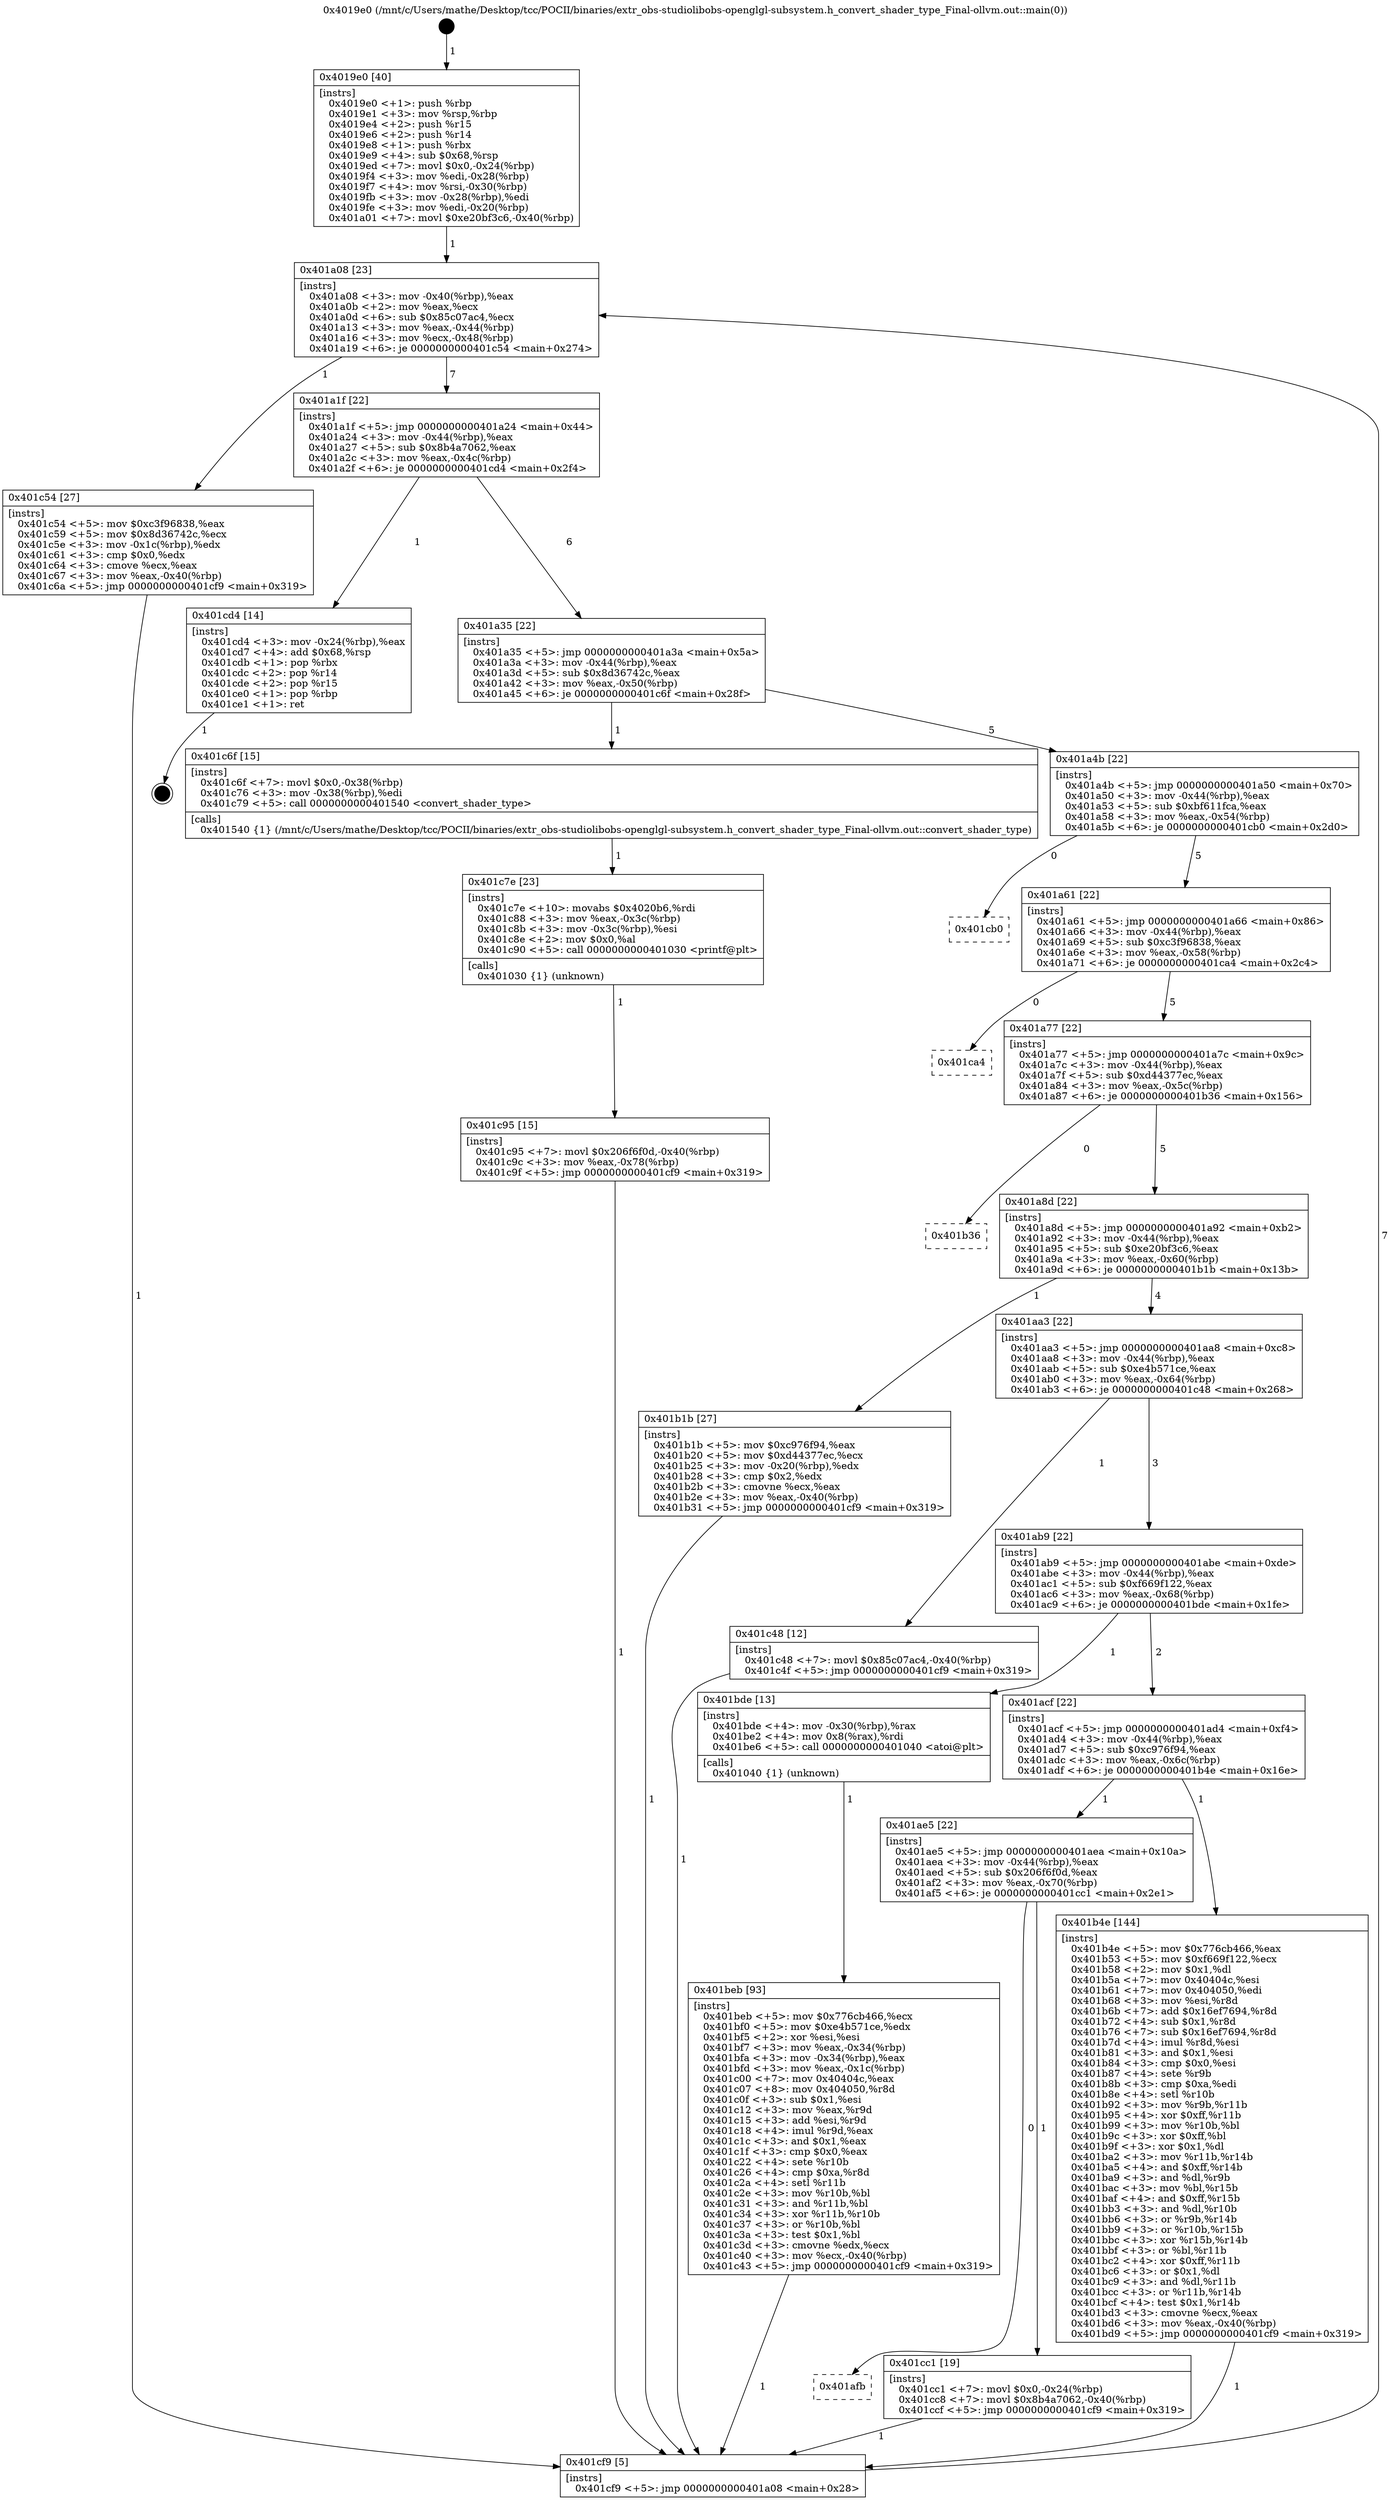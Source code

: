 digraph "0x4019e0" {
  label = "0x4019e0 (/mnt/c/Users/mathe/Desktop/tcc/POCII/binaries/extr_obs-studiolibobs-openglgl-subsystem.h_convert_shader_type_Final-ollvm.out::main(0))"
  labelloc = "t"
  node[shape=record]

  Entry [label="",width=0.3,height=0.3,shape=circle,fillcolor=black,style=filled]
  "0x401a08" [label="{
     0x401a08 [23]\l
     | [instrs]\l
     &nbsp;&nbsp;0x401a08 \<+3\>: mov -0x40(%rbp),%eax\l
     &nbsp;&nbsp;0x401a0b \<+2\>: mov %eax,%ecx\l
     &nbsp;&nbsp;0x401a0d \<+6\>: sub $0x85c07ac4,%ecx\l
     &nbsp;&nbsp;0x401a13 \<+3\>: mov %eax,-0x44(%rbp)\l
     &nbsp;&nbsp;0x401a16 \<+3\>: mov %ecx,-0x48(%rbp)\l
     &nbsp;&nbsp;0x401a19 \<+6\>: je 0000000000401c54 \<main+0x274\>\l
  }"]
  "0x401c54" [label="{
     0x401c54 [27]\l
     | [instrs]\l
     &nbsp;&nbsp;0x401c54 \<+5\>: mov $0xc3f96838,%eax\l
     &nbsp;&nbsp;0x401c59 \<+5\>: mov $0x8d36742c,%ecx\l
     &nbsp;&nbsp;0x401c5e \<+3\>: mov -0x1c(%rbp),%edx\l
     &nbsp;&nbsp;0x401c61 \<+3\>: cmp $0x0,%edx\l
     &nbsp;&nbsp;0x401c64 \<+3\>: cmove %ecx,%eax\l
     &nbsp;&nbsp;0x401c67 \<+3\>: mov %eax,-0x40(%rbp)\l
     &nbsp;&nbsp;0x401c6a \<+5\>: jmp 0000000000401cf9 \<main+0x319\>\l
  }"]
  "0x401a1f" [label="{
     0x401a1f [22]\l
     | [instrs]\l
     &nbsp;&nbsp;0x401a1f \<+5\>: jmp 0000000000401a24 \<main+0x44\>\l
     &nbsp;&nbsp;0x401a24 \<+3\>: mov -0x44(%rbp),%eax\l
     &nbsp;&nbsp;0x401a27 \<+5\>: sub $0x8b4a7062,%eax\l
     &nbsp;&nbsp;0x401a2c \<+3\>: mov %eax,-0x4c(%rbp)\l
     &nbsp;&nbsp;0x401a2f \<+6\>: je 0000000000401cd4 \<main+0x2f4\>\l
  }"]
  Exit [label="",width=0.3,height=0.3,shape=circle,fillcolor=black,style=filled,peripheries=2]
  "0x401cd4" [label="{
     0x401cd4 [14]\l
     | [instrs]\l
     &nbsp;&nbsp;0x401cd4 \<+3\>: mov -0x24(%rbp),%eax\l
     &nbsp;&nbsp;0x401cd7 \<+4\>: add $0x68,%rsp\l
     &nbsp;&nbsp;0x401cdb \<+1\>: pop %rbx\l
     &nbsp;&nbsp;0x401cdc \<+2\>: pop %r14\l
     &nbsp;&nbsp;0x401cde \<+2\>: pop %r15\l
     &nbsp;&nbsp;0x401ce0 \<+1\>: pop %rbp\l
     &nbsp;&nbsp;0x401ce1 \<+1\>: ret\l
  }"]
  "0x401a35" [label="{
     0x401a35 [22]\l
     | [instrs]\l
     &nbsp;&nbsp;0x401a35 \<+5\>: jmp 0000000000401a3a \<main+0x5a\>\l
     &nbsp;&nbsp;0x401a3a \<+3\>: mov -0x44(%rbp),%eax\l
     &nbsp;&nbsp;0x401a3d \<+5\>: sub $0x8d36742c,%eax\l
     &nbsp;&nbsp;0x401a42 \<+3\>: mov %eax,-0x50(%rbp)\l
     &nbsp;&nbsp;0x401a45 \<+6\>: je 0000000000401c6f \<main+0x28f\>\l
  }"]
  "0x401afb" [label="{
     0x401afb\l
  }", style=dashed]
  "0x401c6f" [label="{
     0x401c6f [15]\l
     | [instrs]\l
     &nbsp;&nbsp;0x401c6f \<+7\>: movl $0x0,-0x38(%rbp)\l
     &nbsp;&nbsp;0x401c76 \<+3\>: mov -0x38(%rbp),%edi\l
     &nbsp;&nbsp;0x401c79 \<+5\>: call 0000000000401540 \<convert_shader_type\>\l
     | [calls]\l
     &nbsp;&nbsp;0x401540 \{1\} (/mnt/c/Users/mathe/Desktop/tcc/POCII/binaries/extr_obs-studiolibobs-openglgl-subsystem.h_convert_shader_type_Final-ollvm.out::convert_shader_type)\l
  }"]
  "0x401a4b" [label="{
     0x401a4b [22]\l
     | [instrs]\l
     &nbsp;&nbsp;0x401a4b \<+5\>: jmp 0000000000401a50 \<main+0x70\>\l
     &nbsp;&nbsp;0x401a50 \<+3\>: mov -0x44(%rbp),%eax\l
     &nbsp;&nbsp;0x401a53 \<+5\>: sub $0xbf611fca,%eax\l
     &nbsp;&nbsp;0x401a58 \<+3\>: mov %eax,-0x54(%rbp)\l
     &nbsp;&nbsp;0x401a5b \<+6\>: je 0000000000401cb0 \<main+0x2d0\>\l
  }"]
  "0x401cc1" [label="{
     0x401cc1 [19]\l
     | [instrs]\l
     &nbsp;&nbsp;0x401cc1 \<+7\>: movl $0x0,-0x24(%rbp)\l
     &nbsp;&nbsp;0x401cc8 \<+7\>: movl $0x8b4a7062,-0x40(%rbp)\l
     &nbsp;&nbsp;0x401ccf \<+5\>: jmp 0000000000401cf9 \<main+0x319\>\l
  }"]
  "0x401cb0" [label="{
     0x401cb0\l
  }", style=dashed]
  "0x401a61" [label="{
     0x401a61 [22]\l
     | [instrs]\l
     &nbsp;&nbsp;0x401a61 \<+5\>: jmp 0000000000401a66 \<main+0x86\>\l
     &nbsp;&nbsp;0x401a66 \<+3\>: mov -0x44(%rbp),%eax\l
     &nbsp;&nbsp;0x401a69 \<+5\>: sub $0xc3f96838,%eax\l
     &nbsp;&nbsp;0x401a6e \<+3\>: mov %eax,-0x58(%rbp)\l
     &nbsp;&nbsp;0x401a71 \<+6\>: je 0000000000401ca4 \<main+0x2c4\>\l
  }"]
  "0x401c95" [label="{
     0x401c95 [15]\l
     | [instrs]\l
     &nbsp;&nbsp;0x401c95 \<+7\>: movl $0x206f6f0d,-0x40(%rbp)\l
     &nbsp;&nbsp;0x401c9c \<+3\>: mov %eax,-0x78(%rbp)\l
     &nbsp;&nbsp;0x401c9f \<+5\>: jmp 0000000000401cf9 \<main+0x319\>\l
  }"]
  "0x401ca4" [label="{
     0x401ca4\l
  }", style=dashed]
  "0x401a77" [label="{
     0x401a77 [22]\l
     | [instrs]\l
     &nbsp;&nbsp;0x401a77 \<+5\>: jmp 0000000000401a7c \<main+0x9c\>\l
     &nbsp;&nbsp;0x401a7c \<+3\>: mov -0x44(%rbp),%eax\l
     &nbsp;&nbsp;0x401a7f \<+5\>: sub $0xd44377ec,%eax\l
     &nbsp;&nbsp;0x401a84 \<+3\>: mov %eax,-0x5c(%rbp)\l
     &nbsp;&nbsp;0x401a87 \<+6\>: je 0000000000401b36 \<main+0x156\>\l
  }"]
  "0x401c7e" [label="{
     0x401c7e [23]\l
     | [instrs]\l
     &nbsp;&nbsp;0x401c7e \<+10\>: movabs $0x4020b6,%rdi\l
     &nbsp;&nbsp;0x401c88 \<+3\>: mov %eax,-0x3c(%rbp)\l
     &nbsp;&nbsp;0x401c8b \<+3\>: mov -0x3c(%rbp),%esi\l
     &nbsp;&nbsp;0x401c8e \<+2\>: mov $0x0,%al\l
     &nbsp;&nbsp;0x401c90 \<+5\>: call 0000000000401030 \<printf@plt\>\l
     | [calls]\l
     &nbsp;&nbsp;0x401030 \{1\} (unknown)\l
  }"]
  "0x401b36" [label="{
     0x401b36\l
  }", style=dashed]
  "0x401a8d" [label="{
     0x401a8d [22]\l
     | [instrs]\l
     &nbsp;&nbsp;0x401a8d \<+5\>: jmp 0000000000401a92 \<main+0xb2\>\l
     &nbsp;&nbsp;0x401a92 \<+3\>: mov -0x44(%rbp),%eax\l
     &nbsp;&nbsp;0x401a95 \<+5\>: sub $0xe20bf3c6,%eax\l
     &nbsp;&nbsp;0x401a9a \<+3\>: mov %eax,-0x60(%rbp)\l
     &nbsp;&nbsp;0x401a9d \<+6\>: je 0000000000401b1b \<main+0x13b\>\l
  }"]
  "0x401beb" [label="{
     0x401beb [93]\l
     | [instrs]\l
     &nbsp;&nbsp;0x401beb \<+5\>: mov $0x776cb466,%ecx\l
     &nbsp;&nbsp;0x401bf0 \<+5\>: mov $0xe4b571ce,%edx\l
     &nbsp;&nbsp;0x401bf5 \<+2\>: xor %esi,%esi\l
     &nbsp;&nbsp;0x401bf7 \<+3\>: mov %eax,-0x34(%rbp)\l
     &nbsp;&nbsp;0x401bfa \<+3\>: mov -0x34(%rbp),%eax\l
     &nbsp;&nbsp;0x401bfd \<+3\>: mov %eax,-0x1c(%rbp)\l
     &nbsp;&nbsp;0x401c00 \<+7\>: mov 0x40404c,%eax\l
     &nbsp;&nbsp;0x401c07 \<+8\>: mov 0x404050,%r8d\l
     &nbsp;&nbsp;0x401c0f \<+3\>: sub $0x1,%esi\l
     &nbsp;&nbsp;0x401c12 \<+3\>: mov %eax,%r9d\l
     &nbsp;&nbsp;0x401c15 \<+3\>: add %esi,%r9d\l
     &nbsp;&nbsp;0x401c18 \<+4\>: imul %r9d,%eax\l
     &nbsp;&nbsp;0x401c1c \<+3\>: and $0x1,%eax\l
     &nbsp;&nbsp;0x401c1f \<+3\>: cmp $0x0,%eax\l
     &nbsp;&nbsp;0x401c22 \<+4\>: sete %r10b\l
     &nbsp;&nbsp;0x401c26 \<+4\>: cmp $0xa,%r8d\l
     &nbsp;&nbsp;0x401c2a \<+4\>: setl %r11b\l
     &nbsp;&nbsp;0x401c2e \<+3\>: mov %r10b,%bl\l
     &nbsp;&nbsp;0x401c31 \<+3\>: and %r11b,%bl\l
     &nbsp;&nbsp;0x401c34 \<+3\>: xor %r11b,%r10b\l
     &nbsp;&nbsp;0x401c37 \<+3\>: or %r10b,%bl\l
     &nbsp;&nbsp;0x401c3a \<+3\>: test $0x1,%bl\l
     &nbsp;&nbsp;0x401c3d \<+3\>: cmovne %edx,%ecx\l
     &nbsp;&nbsp;0x401c40 \<+3\>: mov %ecx,-0x40(%rbp)\l
     &nbsp;&nbsp;0x401c43 \<+5\>: jmp 0000000000401cf9 \<main+0x319\>\l
  }"]
  "0x401b1b" [label="{
     0x401b1b [27]\l
     | [instrs]\l
     &nbsp;&nbsp;0x401b1b \<+5\>: mov $0xc976f94,%eax\l
     &nbsp;&nbsp;0x401b20 \<+5\>: mov $0xd44377ec,%ecx\l
     &nbsp;&nbsp;0x401b25 \<+3\>: mov -0x20(%rbp),%edx\l
     &nbsp;&nbsp;0x401b28 \<+3\>: cmp $0x2,%edx\l
     &nbsp;&nbsp;0x401b2b \<+3\>: cmovne %ecx,%eax\l
     &nbsp;&nbsp;0x401b2e \<+3\>: mov %eax,-0x40(%rbp)\l
     &nbsp;&nbsp;0x401b31 \<+5\>: jmp 0000000000401cf9 \<main+0x319\>\l
  }"]
  "0x401aa3" [label="{
     0x401aa3 [22]\l
     | [instrs]\l
     &nbsp;&nbsp;0x401aa3 \<+5\>: jmp 0000000000401aa8 \<main+0xc8\>\l
     &nbsp;&nbsp;0x401aa8 \<+3\>: mov -0x44(%rbp),%eax\l
     &nbsp;&nbsp;0x401aab \<+5\>: sub $0xe4b571ce,%eax\l
     &nbsp;&nbsp;0x401ab0 \<+3\>: mov %eax,-0x64(%rbp)\l
     &nbsp;&nbsp;0x401ab3 \<+6\>: je 0000000000401c48 \<main+0x268\>\l
  }"]
  "0x401cf9" [label="{
     0x401cf9 [5]\l
     | [instrs]\l
     &nbsp;&nbsp;0x401cf9 \<+5\>: jmp 0000000000401a08 \<main+0x28\>\l
  }"]
  "0x4019e0" [label="{
     0x4019e0 [40]\l
     | [instrs]\l
     &nbsp;&nbsp;0x4019e0 \<+1\>: push %rbp\l
     &nbsp;&nbsp;0x4019e1 \<+3\>: mov %rsp,%rbp\l
     &nbsp;&nbsp;0x4019e4 \<+2\>: push %r15\l
     &nbsp;&nbsp;0x4019e6 \<+2\>: push %r14\l
     &nbsp;&nbsp;0x4019e8 \<+1\>: push %rbx\l
     &nbsp;&nbsp;0x4019e9 \<+4\>: sub $0x68,%rsp\l
     &nbsp;&nbsp;0x4019ed \<+7\>: movl $0x0,-0x24(%rbp)\l
     &nbsp;&nbsp;0x4019f4 \<+3\>: mov %edi,-0x28(%rbp)\l
     &nbsp;&nbsp;0x4019f7 \<+4\>: mov %rsi,-0x30(%rbp)\l
     &nbsp;&nbsp;0x4019fb \<+3\>: mov -0x28(%rbp),%edi\l
     &nbsp;&nbsp;0x4019fe \<+3\>: mov %edi,-0x20(%rbp)\l
     &nbsp;&nbsp;0x401a01 \<+7\>: movl $0xe20bf3c6,-0x40(%rbp)\l
  }"]
  "0x401ae5" [label="{
     0x401ae5 [22]\l
     | [instrs]\l
     &nbsp;&nbsp;0x401ae5 \<+5\>: jmp 0000000000401aea \<main+0x10a\>\l
     &nbsp;&nbsp;0x401aea \<+3\>: mov -0x44(%rbp),%eax\l
     &nbsp;&nbsp;0x401aed \<+5\>: sub $0x206f6f0d,%eax\l
     &nbsp;&nbsp;0x401af2 \<+3\>: mov %eax,-0x70(%rbp)\l
     &nbsp;&nbsp;0x401af5 \<+6\>: je 0000000000401cc1 \<main+0x2e1\>\l
  }"]
  "0x401c48" [label="{
     0x401c48 [12]\l
     | [instrs]\l
     &nbsp;&nbsp;0x401c48 \<+7\>: movl $0x85c07ac4,-0x40(%rbp)\l
     &nbsp;&nbsp;0x401c4f \<+5\>: jmp 0000000000401cf9 \<main+0x319\>\l
  }"]
  "0x401ab9" [label="{
     0x401ab9 [22]\l
     | [instrs]\l
     &nbsp;&nbsp;0x401ab9 \<+5\>: jmp 0000000000401abe \<main+0xde\>\l
     &nbsp;&nbsp;0x401abe \<+3\>: mov -0x44(%rbp),%eax\l
     &nbsp;&nbsp;0x401ac1 \<+5\>: sub $0xf669f122,%eax\l
     &nbsp;&nbsp;0x401ac6 \<+3\>: mov %eax,-0x68(%rbp)\l
     &nbsp;&nbsp;0x401ac9 \<+6\>: je 0000000000401bde \<main+0x1fe\>\l
  }"]
  "0x401b4e" [label="{
     0x401b4e [144]\l
     | [instrs]\l
     &nbsp;&nbsp;0x401b4e \<+5\>: mov $0x776cb466,%eax\l
     &nbsp;&nbsp;0x401b53 \<+5\>: mov $0xf669f122,%ecx\l
     &nbsp;&nbsp;0x401b58 \<+2\>: mov $0x1,%dl\l
     &nbsp;&nbsp;0x401b5a \<+7\>: mov 0x40404c,%esi\l
     &nbsp;&nbsp;0x401b61 \<+7\>: mov 0x404050,%edi\l
     &nbsp;&nbsp;0x401b68 \<+3\>: mov %esi,%r8d\l
     &nbsp;&nbsp;0x401b6b \<+7\>: add $0x16ef7694,%r8d\l
     &nbsp;&nbsp;0x401b72 \<+4\>: sub $0x1,%r8d\l
     &nbsp;&nbsp;0x401b76 \<+7\>: sub $0x16ef7694,%r8d\l
     &nbsp;&nbsp;0x401b7d \<+4\>: imul %r8d,%esi\l
     &nbsp;&nbsp;0x401b81 \<+3\>: and $0x1,%esi\l
     &nbsp;&nbsp;0x401b84 \<+3\>: cmp $0x0,%esi\l
     &nbsp;&nbsp;0x401b87 \<+4\>: sete %r9b\l
     &nbsp;&nbsp;0x401b8b \<+3\>: cmp $0xa,%edi\l
     &nbsp;&nbsp;0x401b8e \<+4\>: setl %r10b\l
     &nbsp;&nbsp;0x401b92 \<+3\>: mov %r9b,%r11b\l
     &nbsp;&nbsp;0x401b95 \<+4\>: xor $0xff,%r11b\l
     &nbsp;&nbsp;0x401b99 \<+3\>: mov %r10b,%bl\l
     &nbsp;&nbsp;0x401b9c \<+3\>: xor $0xff,%bl\l
     &nbsp;&nbsp;0x401b9f \<+3\>: xor $0x1,%dl\l
     &nbsp;&nbsp;0x401ba2 \<+3\>: mov %r11b,%r14b\l
     &nbsp;&nbsp;0x401ba5 \<+4\>: and $0xff,%r14b\l
     &nbsp;&nbsp;0x401ba9 \<+3\>: and %dl,%r9b\l
     &nbsp;&nbsp;0x401bac \<+3\>: mov %bl,%r15b\l
     &nbsp;&nbsp;0x401baf \<+4\>: and $0xff,%r15b\l
     &nbsp;&nbsp;0x401bb3 \<+3\>: and %dl,%r10b\l
     &nbsp;&nbsp;0x401bb6 \<+3\>: or %r9b,%r14b\l
     &nbsp;&nbsp;0x401bb9 \<+3\>: or %r10b,%r15b\l
     &nbsp;&nbsp;0x401bbc \<+3\>: xor %r15b,%r14b\l
     &nbsp;&nbsp;0x401bbf \<+3\>: or %bl,%r11b\l
     &nbsp;&nbsp;0x401bc2 \<+4\>: xor $0xff,%r11b\l
     &nbsp;&nbsp;0x401bc6 \<+3\>: or $0x1,%dl\l
     &nbsp;&nbsp;0x401bc9 \<+3\>: and %dl,%r11b\l
     &nbsp;&nbsp;0x401bcc \<+3\>: or %r11b,%r14b\l
     &nbsp;&nbsp;0x401bcf \<+4\>: test $0x1,%r14b\l
     &nbsp;&nbsp;0x401bd3 \<+3\>: cmovne %ecx,%eax\l
     &nbsp;&nbsp;0x401bd6 \<+3\>: mov %eax,-0x40(%rbp)\l
     &nbsp;&nbsp;0x401bd9 \<+5\>: jmp 0000000000401cf9 \<main+0x319\>\l
  }"]
  "0x401bde" [label="{
     0x401bde [13]\l
     | [instrs]\l
     &nbsp;&nbsp;0x401bde \<+4\>: mov -0x30(%rbp),%rax\l
     &nbsp;&nbsp;0x401be2 \<+4\>: mov 0x8(%rax),%rdi\l
     &nbsp;&nbsp;0x401be6 \<+5\>: call 0000000000401040 \<atoi@plt\>\l
     | [calls]\l
     &nbsp;&nbsp;0x401040 \{1\} (unknown)\l
  }"]
  "0x401acf" [label="{
     0x401acf [22]\l
     | [instrs]\l
     &nbsp;&nbsp;0x401acf \<+5\>: jmp 0000000000401ad4 \<main+0xf4\>\l
     &nbsp;&nbsp;0x401ad4 \<+3\>: mov -0x44(%rbp),%eax\l
     &nbsp;&nbsp;0x401ad7 \<+5\>: sub $0xc976f94,%eax\l
     &nbsp;&nbsp;0x401adc \<+3\>: mov %eax,-0x6c(%rbp)\l
     &nbsp;&nbsp;0x401adf \<+6\>: je 0000000000401b4e \<main+0x16e\>\l
  }"]
  Entry -> "0x4019e0" [label=" 1"]
  "0x401a08" -> "0x401c54" [label=" 1"]
  "0x401a08" -> "0x401a1f" [label=" 7"]
  "0x401cd4" -> Exit [label=" 1"]
  "0x401a1f" -> "0x401cd4" [label=" 1"]
  "0x401a1f" -> "0x401a35" [label=" 6"]
  "0x401cc1" -> "0x401cf9" [label=" 1"]
  "0x401a35" -> "0x401c6f" [label=" 1"]
  "0x401a35" -> "0x401a4b" [label=" 5"]
  "0x401ae5" -> "0x401afb" [label=" 0"]
  "0x401a4b" -> "0x401cb0" [label=" 0"]
  "0x401a4b" -> "0x401a61" [label=" 5"]
  "0x401ae5" -> "0x401cc1" [label=" 1"]
  "0x401a61" -> "0x401ca4" [label=" 0"]
  "0x401a61" -> "0x401a77" [label=" 5"]
  "0x401c95" -> "0x401cf9" [label=" 1"]
  "0x401a77" -> "0x401b36" [label=" 0"]
  "0x401a77" -> "0x401a8d" [label=" 5"]
  "0x401c7e" -> "0x401c95" [label=" 1"]
  "0x401a8d" -> "0x401b1b" [label=" 1"]
  "0x401a8d" -> "0x401aa3" [label=" 4"]
  "0x401b1b" -> "0x401cf9" [label=" 1"]
  "0x4019e0" -> "0x401a08" [label=" 1"]
  "0x401cf9" -> "0x401a08" [label=" 7"]
  "0x401c6f" -> "0x401c7e" [label=" 1"]
  "0x401aa3" -> "0x401c48" [label=" 1"]
  "0x401aa3" -> "0x401ab9" [label=" 3"]
  "0x401c54" -> "0x401cf9" [label=" 1"]
  "0x401ab9" -> "0x401bde" [label=" 1"]
  "0x401ab9" -> "0x401acf" [label=" 2"]
  "0x401c48" -> "0x401cf9" [label=" 1"]
  "0x401acf" -> "0x401b4e" [label=" 1"]
  "0x401acf" -> "0x401ae5" [label=" 1"]
  "0x401b4e" -> "0x401cf9" [label=" 1"]
  "0x401bde" -> "0x401beb" [label=" 1"]
  "0x401beb" -> "0x401cf9" [label=" 1"]
}
